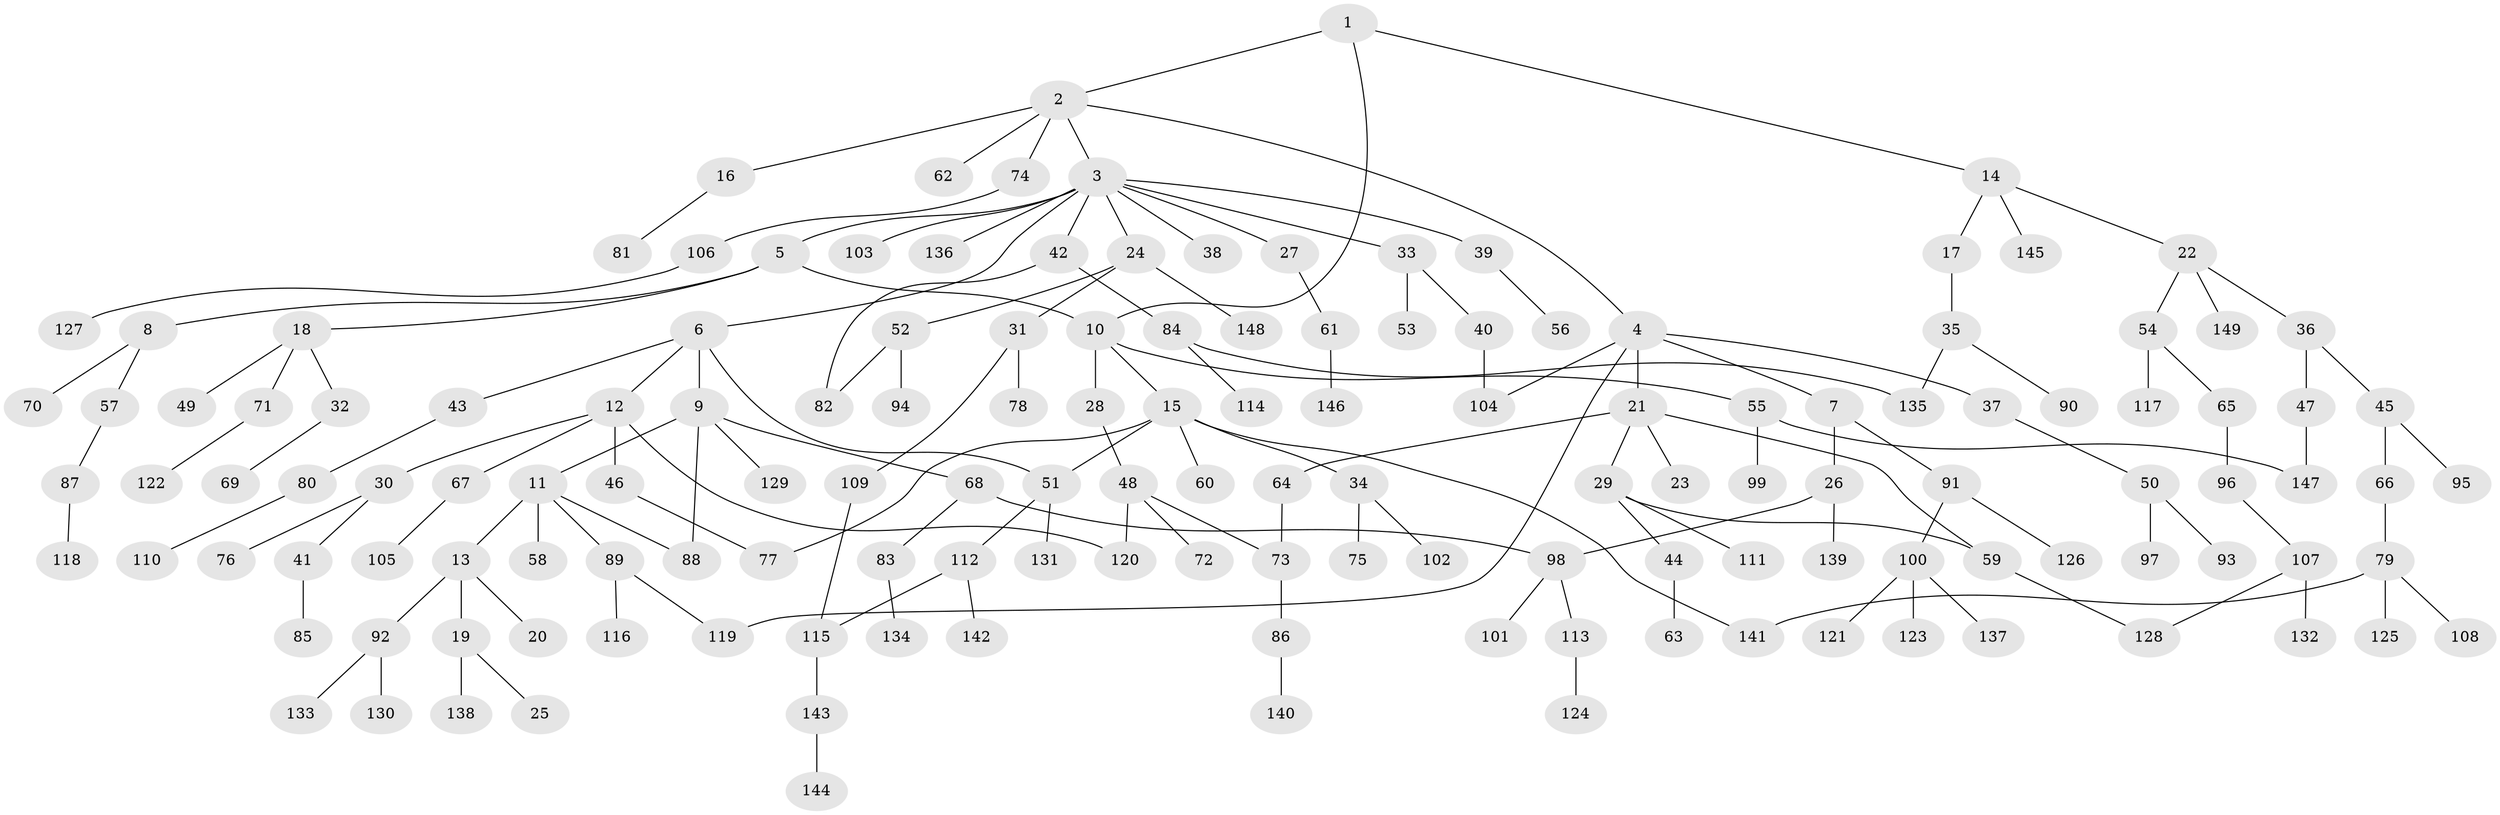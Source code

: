 // coarse degree distribution, {6: 0.019230769230769232, 10: 0.009615384615384616, 7: 0.009615384615384616, 5: 0.07692307692307693, 4: 0.028846153846153848, 3: 0.21153846153846154, 1: 0.4326923076923077, 2: 0.21153846153846154}
// Generated by graph-tools (version 1.1) at 2025/41/03/06/25 10:41:30]
// undirected, 149 vertices, 164 edges
graph export_dot {
graph [start="1"]
  node [color=gray90,style=filled];
  1;
  2;
  3;
  4;
  5;
  6;
  7;
  8;
  9;
  10;
  11;
  12;
  13;
  14;
  15;
  16;
  17;
  18;
  19;
  20;
  21;
  22;
  23;
  24;
  25;
  26;
  27;
  28;
  29;
  30;
  31;
  32;
  33;
  34;
  35;
  36;
  37;
  38;
  39;
  40;
  41;
  42;
  43;
  44;
  45;
  46;
  47;
  48;
  49;
  50;
  51;
  52;
  53;
  54;
  55;
  56;
  57;
  58;
  59;
  60;
  61;
  62;
  63;
  64;
  65;
  66;
  67;
  68;
  69;
  70;
  71;
  72;
  73;
  74;
  75;
  76;
  77;
  78;
  79;
  80;
  81;
  82;
  83;
  84;
  85;
  86;
  87;
  88;
  89;
  90;
  91;
  92;
  93;
  94;
  95;
  96;
  97;
  98;
  99;
  100;
  101;
  102;
  103;
  104;
  105;
  106;
  107;
  108;
  109;
  110;
  111;
  112;
  113;
  114;
  115;
  116;
  117;
  118;
  119;
  120;
  121;
  122;
  123;
  124;
  125;
  126;
  127;
  128;
  129;
  130;
  131;
  132;
  133;
  134;
  135;
  136;
  137;
  138;
  139;
  140;
  141;
  142;
  143;
  144;
  145;
  146;
  147;
  148;
  149;
  1 -- 2;
  1 -- 14;
  1 -- 10;
  2 -- 3;
  2 -- 4;
  2 -- 16;
  2 -- 62;
  2 -- 74;
  3 -- 5;
  3 -- 6;
  3 -- 24;
  3 -- 27;
  3 -- 33;
  3 -- 38;
  3 -- 39;
  3 -- 42;
  3 -- 103;
  3 -- 136;
  4 -- 7;
  4 -- 21;
  4 -- 37;
  4 -- 104;
  4 -- 119;
  5 -- 8;
  5 -- 10;
  5 -- 18;
  6 -- 9;
  6 -- 12;
  6 -- 43;
  6 -- 51;
  7 -- 26;
  7 -- 91;
  8 -- 57;
  8 -- 70;
  9 -- 11;
  9 -- 68;
  9 -- 88;
  9 -- 129;
  10 -- 15;
  10 -- 28;
  10 -- 55;
  11 -- 13;
  11 -- 58;
  11 -- 89;
  11 -- 88;
  12 -- 30;
  12 -- 46;
  12 -- 67;
  12 -- 120;
  13 -- 19;
  13 -- 20;
  13 -- 92;
  14 -- 17;
  14 -- 22;
  14 -- 145;
  15 -- 34;
  15 -- 60;
  15 -- 77;
  15 -- 51;
  15 -- 141;
  16 -- 81;
  17 -- 35;
  18 -- 32;
  18 -- 49;
  18 -- 71;
  19 -- 25;
  19 -- 138;
  21 -- 23;
  21 -- 29;
  21 -- 59;
  21 -- 64;
  22 -- 36;
  22 -- 54;
  22 -- 149;
  24 -- 31;
  24 -- 52;
  24 -- 148;
  26 -- 139;
  26 -- 98;
  27 -- 61;
  28 -- 48;
  29 -- 44;
  29 -- 111;
  29 -- 59;
  30 -- 41;
  30 -- 76;
  31 -- 78;
  31 -- 109;
  32 -- 69;
  33 -- 40;
  33 -- 53;
  34 -- 75;
  34 -- 102;
  35 -- 90;
  35 -- 135;
  36 -- 45;
  36 -- 47;
  37 -- 50;
  39 -- 56;
  40 -- 104;
  41 -- 85;
  42 -- 84;
  42 -- 82;
  43 -- 80;
  44 -- 63;
  45 -- 66;
  45 -- 95;
  46 -- 77;
  47 -- 147;
  48 -- 72;
  48 -- 120;
  48 -- 73;
  50 -- 93;
  50 -- 97;
  51 -- 112;
  51 -- 131;
  52 -- 82;
  52 -- 94;
  54 -- 65;
  54 -- 117;
  55 -- 99;
  55 -- 147;
  57 -- 87;
  59 -- 128;
  61 -- 146;
  64 -- 73;
  65 -- 96;
  66 -- 79;
  67 -- 105;
  68 -- 83;
  68 -- 98;
  71 -- 122;
  73 -- 86;
  74 -- 106;
  79 -- 108;
  79 -- 125;
  79 -- 141;
  80 -- 110;
  83 -- 134;
  84 -- 114;
  84 -- 135;
  86 -- 140;
  87 -- 118;
  89 -- 116;
  89 -- 119;
  91 -- 100;
  91 -- 126;
  92 -- 130;
  92 -- 133;
  96 -- 107;
  98 -- 101;
  98 -- 113;
  100 -- 121;
  100 -- 123;
  100 -- 137;
  106 -- 127;
  107 -- 128;
  107 -- 132;
  109 -- 115;
  112 -- 142;
  112 -- 115;
  113 -- 124;
  115 -- 143;
  143 -- 144;
}
